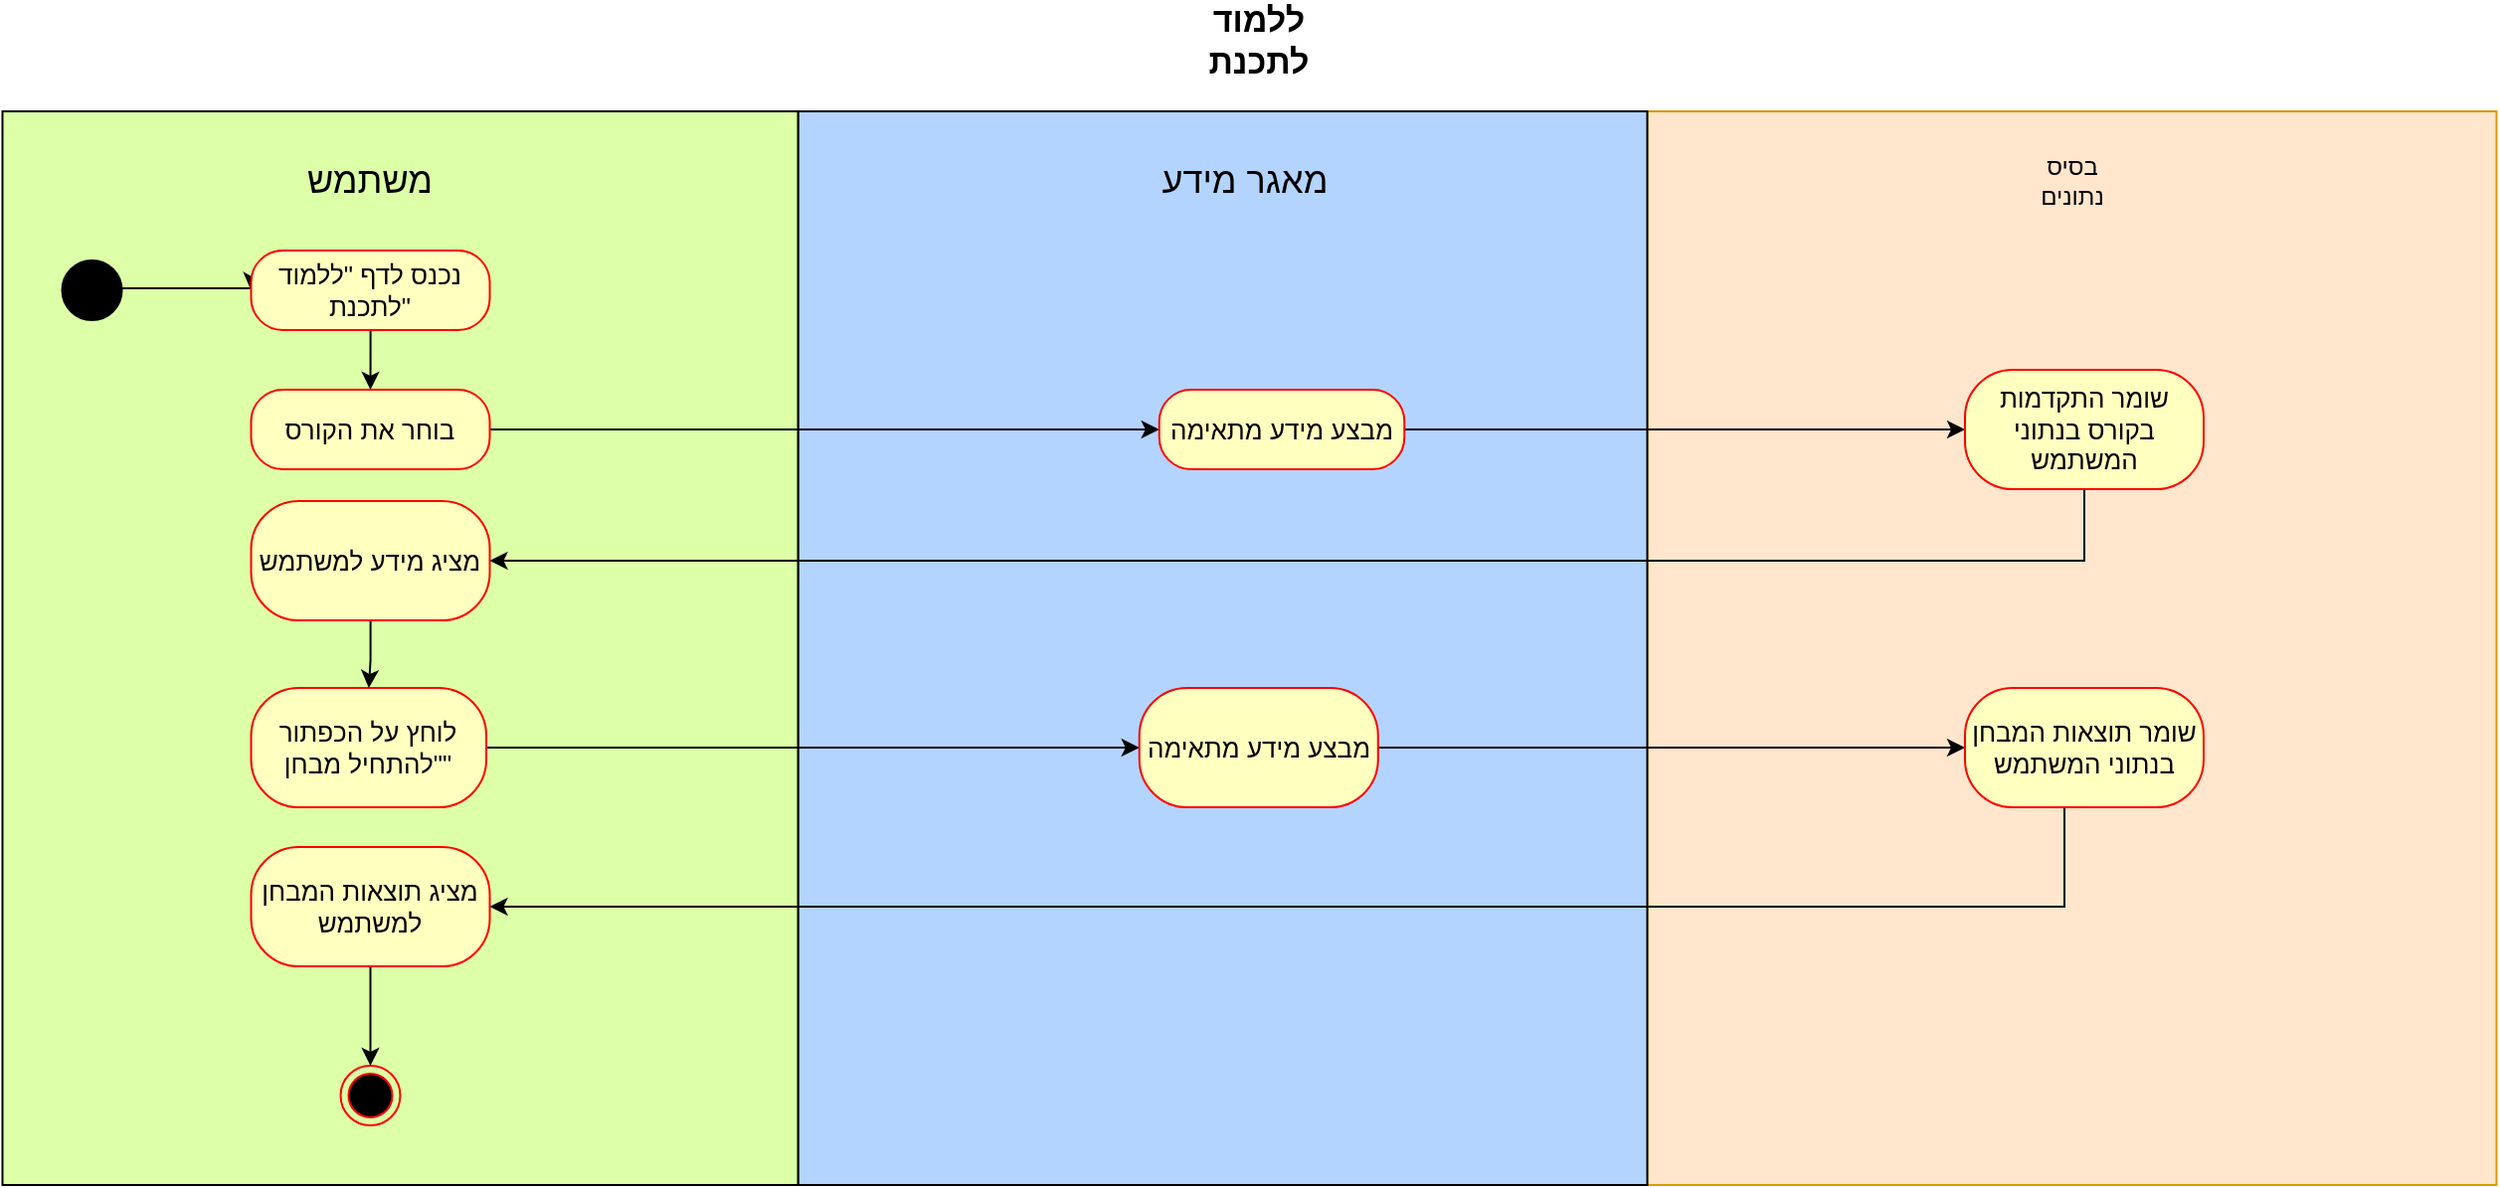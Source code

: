 <mxfile version="15.4.0" type="device"><diagram id="CPa_89mP24YPBQknQRZc" name="Page-1"><mxGraphModel dx="2534" dy="-9548" grid="1" gridSize="10" guides="1" tooltips="1" connect="1" arrows="1" fold="1" page="1" pageScale="1" pageWidth="827" pageHeight="1169" math="0" shadow="0"><root><mxCell id="0"/><mxCell id="1" parent="0"/><mxCell id="evLMQJJAzecyB0ofRLaa-26" value="" style="rounded=0;whiteSpace=wrap;html=1;fillColor=#ffe6cc;strokeColor=#d79b00;" vertex="1" parent="1"><mxGeometry x="790.25" y="10910" width="427" height="540" as="geometry"/></mxCell><mxCell id="evLMQJJAzecyB0ofRLaa-2" value="" style="rounded=0;whiteSpace=wrap;html=1;fillColor=#B3D4FF;" vertex="1" parent="1"><mxGeometry x="363.25" y="10910" width="427" height="540" as="geometry"/></mxCell><mxCell id="evLMQJJAzecyB0ofRLaa-3" value="" style="rounded=0;whiteSpace=wrap;html=1;fillColor=#DCFFA8;" vertex="1" parent="1"><mxGeometry x="-36.75" y="10910" width="400" height="540" as="geometry"/></mxCell><mxCell id="evLMQJJAzecyB0ofRLaa-4" value="&lt;span style=&quot;font-size: 18px&quot;&gt;משתמש&lt;/span&gt;" style="text;html=1;strokeColor=none;fillColor=none;align=center;verticalAlign=middle;whiteSpace=wrap;rounded=0;" vertex="1" parent="1"><mxGeometry x="78.25" y="10930" width="140" height="30" as="geometry"/></mxCell><mxCell id="evLMQJJAzecyB0ofRLaa-5" value="&lt;font style=&quot;font-size: 18px&quot;&gt;מאגר מידע&lt;/font&gt;" style="text;html=1;strokeColor=none;fillColor=none;align=center;verticalAlign=middle;whiteSpace=wrap;rounded=0;" vertex="1" parent="1"><mxGeometry x="533.25" y="10930" width="110" height="30" as="geometry"/></mxCell><mxCell id="evLMQJJAzecyB0ofRLaa-6" value="" style="edgeStyle=orthogonalEdgeStyle;rounded=0;orthogonalLoop=1;jettySize=auto;html=1;entryX=0;entryY=0.5;entryDx=0;entryDy=0;" edge="1" parent="1" source="evLMQJJAzecyB0ofRLaa-7" target="evLMQJJAzecyB0ofRLaa-11"><mxGeometry relative="1" as="geometry"><Array as="points"><mxPoint x="88.25" y="10999"/></Array><mxPoint x="74" y="10998.575" as="targetPoint"/></mxGeometry></mxCell><mxCell id="evLMQJJAzecyB0ofRLaa-7" value="" style="ellipse;whiteSpace=wrap;html=1;aspect=fixed;fontSize=18;fillColor=#000000;" vertex="1" parent="1"><mxGeometry x="-6.75" y="10985" width="30" height="30" as="geometry"/></mxCell><mxCell id="evLMQJJAzecyB0ofRLaa-8" value="" style="ellipse;html=1;shape=endState;fillColor=#000000;strokeColor=#ff0000;fontSize=11;" vertex="1" parent="1"><mxGeometry x="133.25" y="11390" width="30" height="30" as="geometry"/></mxCell><mxCell id="evLMQJJAzecyB0ofRLaa-9" value="ללמוד לתכנת" style="text;html=1;strokeColor=none;fillColor=none;align=center;verticalAlign=middle;whiteSpace=wrap;rounded=0;fontStyle=1;fontSize=17;" vertex="1" parent="1"><mxGeometry x="544.88" y="10860" width="100" height="30" as="geometry"/></mxCell><mxCell id="evLMQJJAzecyB0ofRLaa-10" style="edgeStyle=orthogonalEdgeStyle;rounded=0;orthogonalLoop=1;jettySize=auto;html=1;fontSize=13;entryX=0.5;entryY=0;entryDx=0;entryDy=0;" edge="1" parent="1" source="evLMQJJAzecyB0ofRLaa-11" target="evLMQJJAzecyB0ofRLaa-14"><mxGeometry relative="1" as="geometry"><mxPoint x="148.25" y="11120" as="targetPoint"/></mxGeometry></mxCell><mxCell id="evLMQJJAzecyB0ofRLaa-11" value="נכנס לדף &quot;ללמוד לתכנת&quot;" style="rounded=1;whiteSpace=wrap;html=1;arcSize=40;fontColor=#000000;fillColor=#ffffc0;strokeColor=#ff0000;fontSize=13;" vertex="1" parent="1"><mxGeometry x="88.25" y="10980" width="120" height="40" as="geometry"/></mxCell><mxCell id="evLMQJJAzecyB0ofRLaa-12" style="edgeStyle=orthogonalEdgeStyle;rounded=0;orthogonalLoop=1;jettySize=auto;html=1;exitX=0.5;exitY=1;exitDx=0;exitDy=0;fontSize=13;" edge="1" parent="1"><mxGeometry relative="1" as="geometry"><mxPoint x="303.25" y="11020" as="sourcePoint"/><mxPoint x="303.25" y="11020" as="targetPoint"/></mxGeometry></mxCell><mxCell id="evLMQJJAzecyB0ofRLaa-22" style="edgeStyle=orthogonalEdgeStyle;rounded=0;orthogonalLoop=1;jettySize=auto;html=1;" edge="1" parent="1" source="evLMQJJAzecyB0ofRLaa-14" target="evLMQJJAzecyB0ofRLaa-21"><mxGeometry relative="1" as="geometry"/></mxCell><mxCell id="evLMQJJAzecyB0ofRLaa-14" value="&lt;font style=&quot;font-size: 13px&quot;&gt;בוחר את הקורס&lt;/font&gt;" style="rounded=1;whiteSpace=wrap;html=1;arcSize=40;fontColor=#000000;fillColor=#ffffc0;strokeColor=#ff0000;fontSize=13;" vertex="1" parent="1"><mxGeometry x="88.25" y="11050" width="120" height="40" as="geometry"/></mxCell><mxCell id="evLMQJJAzecyB0ofRLaa-15" value="" style="edgeStyle=orthogonalEdgeStyle;rounded=0;orthogonalLoop=1;jettySize=auto;html=1;" edge="1" parent="1" source="evLMQJJAzecyB0ofRLaa-16" target="evLMQJJAzecyB0ofRLaa-27"><mxGeometry relative="1" as="geometry"><Array as="points"><mxPoint x="730" y="11230"/><mxPoint x="730" y="11230"/></Array></mxGeometry></mxCell><mxCell id="evLMQJJAzecyB0ofRLaa-16" value="מבצע מידע מתאימה" style="whiteSpace=wrap;html=1;rounded=1;fontSize=13;fontColor=#000000;strokeColor=#ff0000;fillColor=#ffffc0;arcSize=40;" vertex="1" parent="1"><mxGeometry x="534.88" y="11200" width="120" height="60" as="geometry"/></mxCell><mxCell id="evLMQJJAzecyB0ofRLaa-17" style="edgeStyle=orthogonalEdgeStyle;rounded=0;orthogonalLoop=1;jettySize=auto;html=1;entryX=0.5;entryY=0;entryDx=0;entryDy=0;" edge="1" parent="1" source="evLMQJJAzecyB0ofRLaa-18" target="evLMQJJAzecyB0ofRLaa-8"><mxGeometry relative="1" as="geometry"/></mxCell><mxCell id="evLMQJJAzecyB0ofRLaa-18" value="מציג תוצאות המבחן למשתמש" style="whiteSpace=wrap;html=1;rounded=1;fontSize=13;fontColor=#000000;strokeColor=#ff0000;fillColor=#ffffc0;arcSize=40;" vertex="1" parent="1"><mxGeometry x="88.25" y="11280" width="120" height="60" as="geometry"/></mxCell><mxCell id="evLMQJJAzecyB0ofRLaa-19" style="edgeStyle=orthogonalEdgeStyle;rounded=0;orthogonalLoop=1;jettySize=auto;html=1;entryX=0;entryY=0.5;entryDx=0;entryDy=0;" edge="1" parent="1" source="evLMQJJAzecyB0ofRLaa-20" target="evLMQJJAzecyB0ofRLaa-16"><mxGeometry relative="1" as="geometry"/></mxCell><mxCell id="evLMQJJAzecyB0ofRLaa-20" value="&lt;font style=&quot;font-size: 13px&quot;&gt;לוחץ על הכפתור &quot;להתחיל מבחן&quot;&lt;/font&gt;" style="rounded=1;whiteSpace=wrap;html=1;arcSize=40;fontColor=#000000;fillColor=#ffffc0;strokeColor=#ff0000;fontSize=13;" vertex="1" parent="1"><mxGeometry x="88.25" y="11200" width="118.25" height="60" as="geometry"/></mxCell><mxCell id="evLMQJJAzecyB0ofRLaa-31" style="edgeStyle=orthogonalEdgeStyle;rounded=0;orthogonalLoop=1;jettySize=auto;html=1;" edge="1" parent="1" source="evLMQJJAzecyB0ofRLaa-21" target="evLMQJJAzecyB0ofRLaa-30"><mxGeometry relative="1" as="geometry"/></mxCell><mxCell id="evLMQJJAzecyB0ofRLaa-21" value="מבצע מידע מתאימה" style="whiteSpace=wrap;html=1;rounded=1;fontSize=13;fontColor=#000000;strokeColor=#ff0000;fillColor=#ffffc0;arcSize=40;" vertex="1" parent="1"><mxGeometry x="544.88" y="11050" width="123.25" height="40" as="geometry"/></mxCell><mxCell id="evLMQJJAzecyB0ofRLaa-25" style="edgeStyle=orthogonalEdgeStyle;rounded=0;orthogonalLoop=1;jettySize=auto;html=1;" edge="1" parent="1" source="evLMQJJAzecyB0ofRLaa-24" target="evLMQJJAzecyB0ofRLaa-20"><mxGeometry relative="1" as="geometry"/></mxCell><mxCell id="evLMQJJAzecyB0ofRLaa-24" value="מציג מידע למשתמש" style="whiteSpace=wrap;html=1;rounded=1;fontSize=13;fontColor=#000000;strokeColor=#ff0000;fillColor=#ffffc0;arcSize=40;" vertex="1" parent="1"><mxGeometry x="88.25" y="11106" width="120" height="60" as="geometry"/></mxCell><mxCell id="evLMQJJAzecyB0ofRLaa-29" style="edgeStyle=orthogonalEdgeStyle;rounded=0;orthogonalLoop=1;jettySize=auto;html=1;entryX=1;entryY=0.5;entryDx=0;entryDy=0;" edge="1" parent="1" source="evLMQJJAzecyB0ofRLaa-27" target="evLMQJJAzecyB0ofRLaa-18"><mxGeometry relative="1" as="geometry"><Array as="points"><mxPoint x="1000" y="11310"/></Array></mxGeometry></mxCell><mxCell id="evLMQJJAzecyB0ofRLaa-27" value="שומר תוצאות המבחן בנתוני המשתמש" style="whiteSpace=wrap;html=1;rounded=1;fontSize=13;fontColor=#000000;strokeColor=#ff0000;fillColor=#ffffc0;arcSize=40;" vertex="1" parent="1"><mxGeometry x="950" y="11200" width="120" height="60" as="geometry"/></mxCell><mxCell id="evLMQJJAzecyB0ofRLaa-28" value="בסיס נתונים" style="text;html=1;strokeColor=none;fillColor=none;align=center;verticalAlign=middle;whiteSpace=wrap;rounded=0;" vertex="1" parent="1"><mxGeometry x="973.75" y="10930" width="60" height="30" as="geometry"/></mxCell><mxCell id="evLMQJJAzecyB0ofRLaa-32" style="edgeStyle=orthogonalEdgeStyle;rounded=0;orthogonalLoop=1;jettySize=auto;html=1;" edge="1" parent="1" source="evLMQJJAzecyB0ofRLaa-30" target="evLMQJJAzecyB0ofRLaa-24"><mxGeometry relative="1" as="geometry"><Array as="points"><mxPoint x="1010" y="11136"/></Array></mxGeometry></mxCell><mxCell id="evLMQJJAzecyB0ofRLaa-30" value="שומר התקדמות בקורס בנתוני המשתמש" style="whiteSpace=wrap;html=1;rounded=1;fontSize=13;fontColor=#000000;strokeColor=#ff0000;fillColor=#ffffc0;arcSize=40;" vertex="1" parent="1"><mxGeometry x="950" y="11040" width="120" height="60" as="geometry"/></mxCell></root></mxGraphModel></diagram></mxfile>